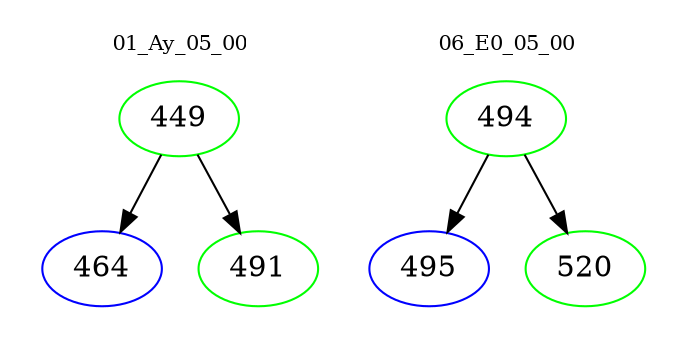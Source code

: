 digraph{
subgraph cluster_0 {
color = white
label = "01_Ay_05_00";
fontsize=10;
T0_449 [label="449", color="green"]
T0_449 -> T0_464 [color="black"]
T0_464 [label="464", color="blue"]
T0_449 -> T0_491 [color="black"]
T0_491 [label="491", color="green"]
}
subgraph cluster_1 {
color = white
label = "06_E0_05_00";
fontsize=10;
T1_494 [label="494", color="green"]
T1_494 -> T1_495 [color="black"]
T1_495 [label="495", color="blue"]
T1_494 -> T1_520 [color="black"]
T1_520 [label="520", color="green"]
}
}
